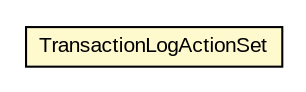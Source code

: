 #!/usr/local/bin/dot
#
# Class diagram 
# Generated by UMLGraph version R5_6-24-gf6e263 (http://www.umlgraph.org/)
#

digraph G {
	edge [fontname="arial",fontsize=10,labelfontname="arial",labelfontsize=10];
	node [fontname="arial",fontsize=10,shape=plaintext];
	nodesep=0.25;
	ranksep=0.5;
	// org.miloss.fgsms.presentation.TransactionLogActionSet
	c1221856 [label=<<table title="org.miloss.fgsms.presentation.TransactionLogActionSet" border="0" cellborder="1" cellspacing="0" cellpadding="2" port="p" bgcolor="lemonChiffon" href="./TransactionLogActionSet.html">
		<tr><td><table border="0" cellspacing="0" cellpadding="1">
<tr><td align="center" balign="center"> TransactionLogActionSet </td></tr>
		</table></td></tr>
		</table>>, URL="./TransactionLogActionSet.html", fontname="arial", fontcolor="black", fontsize=10.0];
}

